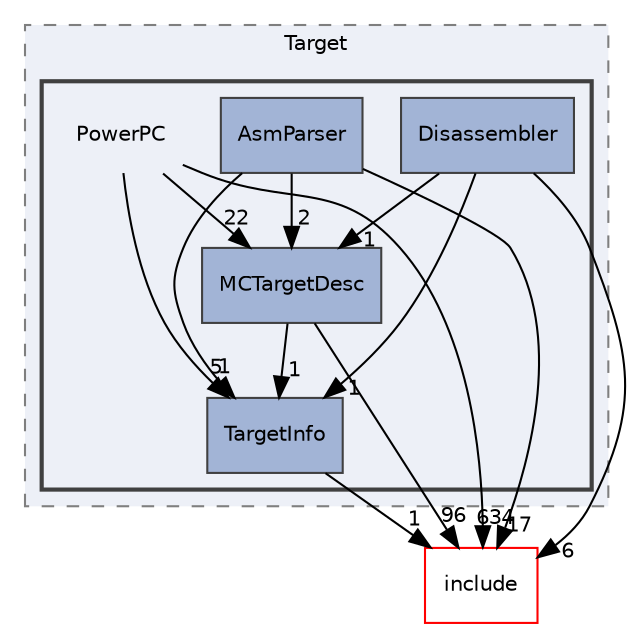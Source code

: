 digraph "lib/Target/PowerPC"
{
 // LATEX_PDF_SIZE
  bgcolor="transparent";
  edge [fontname="Helvetica",fontsize="10",labelfontname="Helvetica",labelfontsize="10"];
  node [fontname="Helvetica",fontsize="10",shape="box"];
  compound=true
  subgraph clusterdir_794e483eb1cc7921d35fd149d9cc325b {
    graph [ bgcolor="#edf0f7", pencolor="grey50", style="filled,dashed,", label="Target", fontname="Helvetica", fontsize="10", URL="dir_794e483eb1cc7921d35fd149d9cc325b.html"]
  subgraph clusterdir_1854d513cb8eef295481a59a854f7656 {
    graph [ bgcolor="#edf0f7", pencolor="grey25", style="filled,bold,", label="", fontname="Helvetica", fontsize="10", URL="dir_1854d513cb8eef295481a59a854f7656.html"]
    dir_1854d513cb8eef295481a59a854f7656 [shape=plaintext, label="PowerPC"];
  dir_36a151665040f40949985924b1b31d4c [label="AsmParser", style="filled,", fillcolor="#a2b4d6", color="grey25", URL="dir_36a151665040f40949985924b1b31d4c.html"];
  dir_968c5c9b1f33bf46375badfb75e715ed [label="Disassembler", style="filled,", fillcolor="#a2b4d6", color="grey25", URL="dir_968c5c9b1f33bf46375badfb75e715ed.html"];
  dir_5145c5eb0f1c1165a8aedc8d28dc1d66 [label="MCTargetDesc", style="filled,", fillcolor="#a2b4d6", color="grey25", URL="dir_5145c5eb0f1c1165a8aedc8d28dc1d66.html"];
  dir_9caa13905757761738893b9bf4320c4b [label="TargetInfo", style="filled,", fillcolor="#a2b4d6", color="grey25", URL="dir_9caa13905757761738893b9bf4320c4b.html"];
  }
  }
  dir_d44c64559bbebec7f509842c48db8b23 [label="include", style="", fillcolor="#edf0f7", color="red", URL="dir_d44c64559bbebec7f509842c48db8b23.html"];
  dir_1854d513cb8eef295481a59a854f7656->dir_5145c5eb0f1c1165a8aedc8d28dc1d66 [headlabel="22", labeldistance=1.5 headhref="dir_000166_000134.html"];
  dir_1854d513cb8eef295481a59a854f7656->dir_9caa13905757761738893b9bf4320c4b [headlabel="5", labeldistance=1.5 headhref="dir_000166_000205.html"];
  dir_1854d513cb8eef295481a59a854f7656->dir_d44c64559bbebec7f509842c48db8b23 [headlabel="634", labeldistance=1.5 headhref="dir_000166_000082.html"];
  dir_36a151665040f40949985924b1b31d4c->dir_5145c5eb0f1c1165a8aedc8d28dc1d66 [headlabel="2", labeldistance=1.5 headhref="dir_000020_000134.html"];
  dir_36a151665040f40949985924b1b31d4c->dir_9caa13905757761738893b9bf4320c4b [headlabel="1", labeldistance=1.5 headhref="dir_000020_000205.html"];
  dir_36a151665040f40949985924b1b31d4c->dir_d44c64559bbebec7f509842c48db8b23 [headlabel="17", labeldistance=1.5 headhref="dir_000020_000082.html"];
  dir_968c5c9b1f33bf46375badfb75e715ed->dir_5145c5eb0f1c1165a8aedc8d28dc1d66 [headlabel="1", labeldistance=1.5 headhref="dir_000058_000134.html"];
  dir_968c5c9b1f33bf46375badfb75e715ed->dir_9caa13905757761738893b9bf4320c4b [headlabel="1", labeldistance=1.5 headhref="dir_000058_000205.html"];
  dir_968c5c9b1f33bf46375badfb75e715ed->dir_d44c64559bbebec7f509842c48db8b23 [headlabel="6", labeldistance=1.5 headhref="dir_000058_000082.html"];
  dir_5145c5eb0f1c1165a8aedc8d28dc1d66->dir_9caa13905757761738893b9bf4320c4b [headlabel="1", labeldistance=1.5 headhref="dir_000134_000205.html"];
  dir_5145c5eb0f1c1165a8aedc8d28dc1d66->dir_d44c64559bbebec7f509842c48db8b23 [headlabel="96", labeldistance=1.5 headhref="dir_000134_000082.html"];
  dir_9caa13905757761738893b9bf4320c4b->dir_d44c64559bbebec7f509842c48db8b23 [headlabel="1", labeldistance=1.5 headhref="dir_000205_000082.html"];
}
